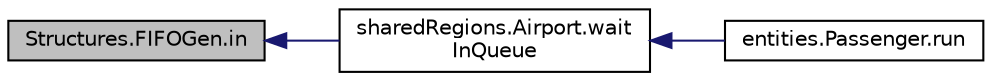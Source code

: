 digraph "Structures.FIFOGen.in"
{
  edge [fontname="Helvetica",fontsize="10",labelfontname="Helvetica",labelfontsize="10"];
  node [fontname="Helvetica",fontsize="10",shape=record];
  rankdir="LR";
  Node3 [label="Structures.FIFOGen.in",height=0.2,width=0.4,color="black", fillcolor="grey75", style="filled", fontcolor="black"];
  Node3 -> Node4 [dir="back",color="midnightblue",fontsize="10",style="solid"];
  Node4 [label="sharedRegions.Airport.wait\lInQueue",height=0.2,width=0.4,color="black", fillcolor="white", style="filled",URL="$classshared_regions_1_1_airport.html#a96f0b64b0a1a814d9f9916a688af4477"];
  Node4 -> Node5 [dir="back",color="midnightblue",fontsize="10",style="solid"];
  Node5 [label="entities.Passenger.run",height=0.2,width=0.4,color="black", fillcolor="white", style="filled",URL="$classentities_1_1_passenger.html#a7d58b79f61a46da11478760937d80c12"];
}
